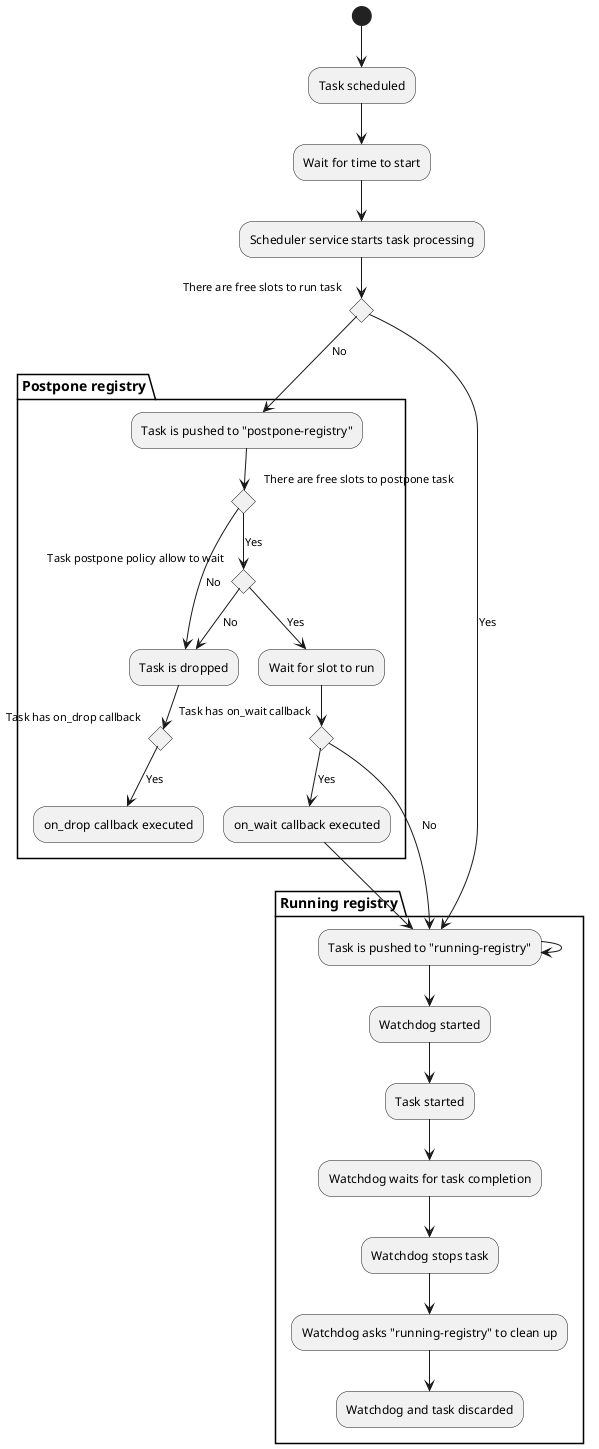 @startuml

(*)  -down-> Task scheduled
-down-> Wait for time to start
-down-> Scheduler service starts task processing
if "There are free slots to run task" then
partition "Running registry" {
--> [Yes] Task is pushed to "running-registry"
--> Watchdog started
--> Task started
--> Watchdog waits for task completion
--> Watchdog stops task
--> Watchdog asks "running-registry" to clean up
--> Watchdog and task discarded
}
else
partition "Postpone registry" {
--> [No] Task is pushed to "postpone-registry"
	if "There are free slots to postpone task" then
		--> [Yes] if "Task postpone policy allow to wait" then
		--> [Yes] Wait for slot to run
		if "Task has on_wait callback" then
			--> [Yes] on_wait callback executed
			--> Task is pushed to "running-registry"
		else
			--> [No] Task is pushed to "running-registry"
		endif
		--> Task is pushed to "running-registry"
		else
			--> [No] Task is dropped
		endif
	else
		--> [No] Task is dropped
		if "Task has on_drop callback" then
			--> [Yes] on_drop callback executed
		endif
	endif
}
endif

@enduml
